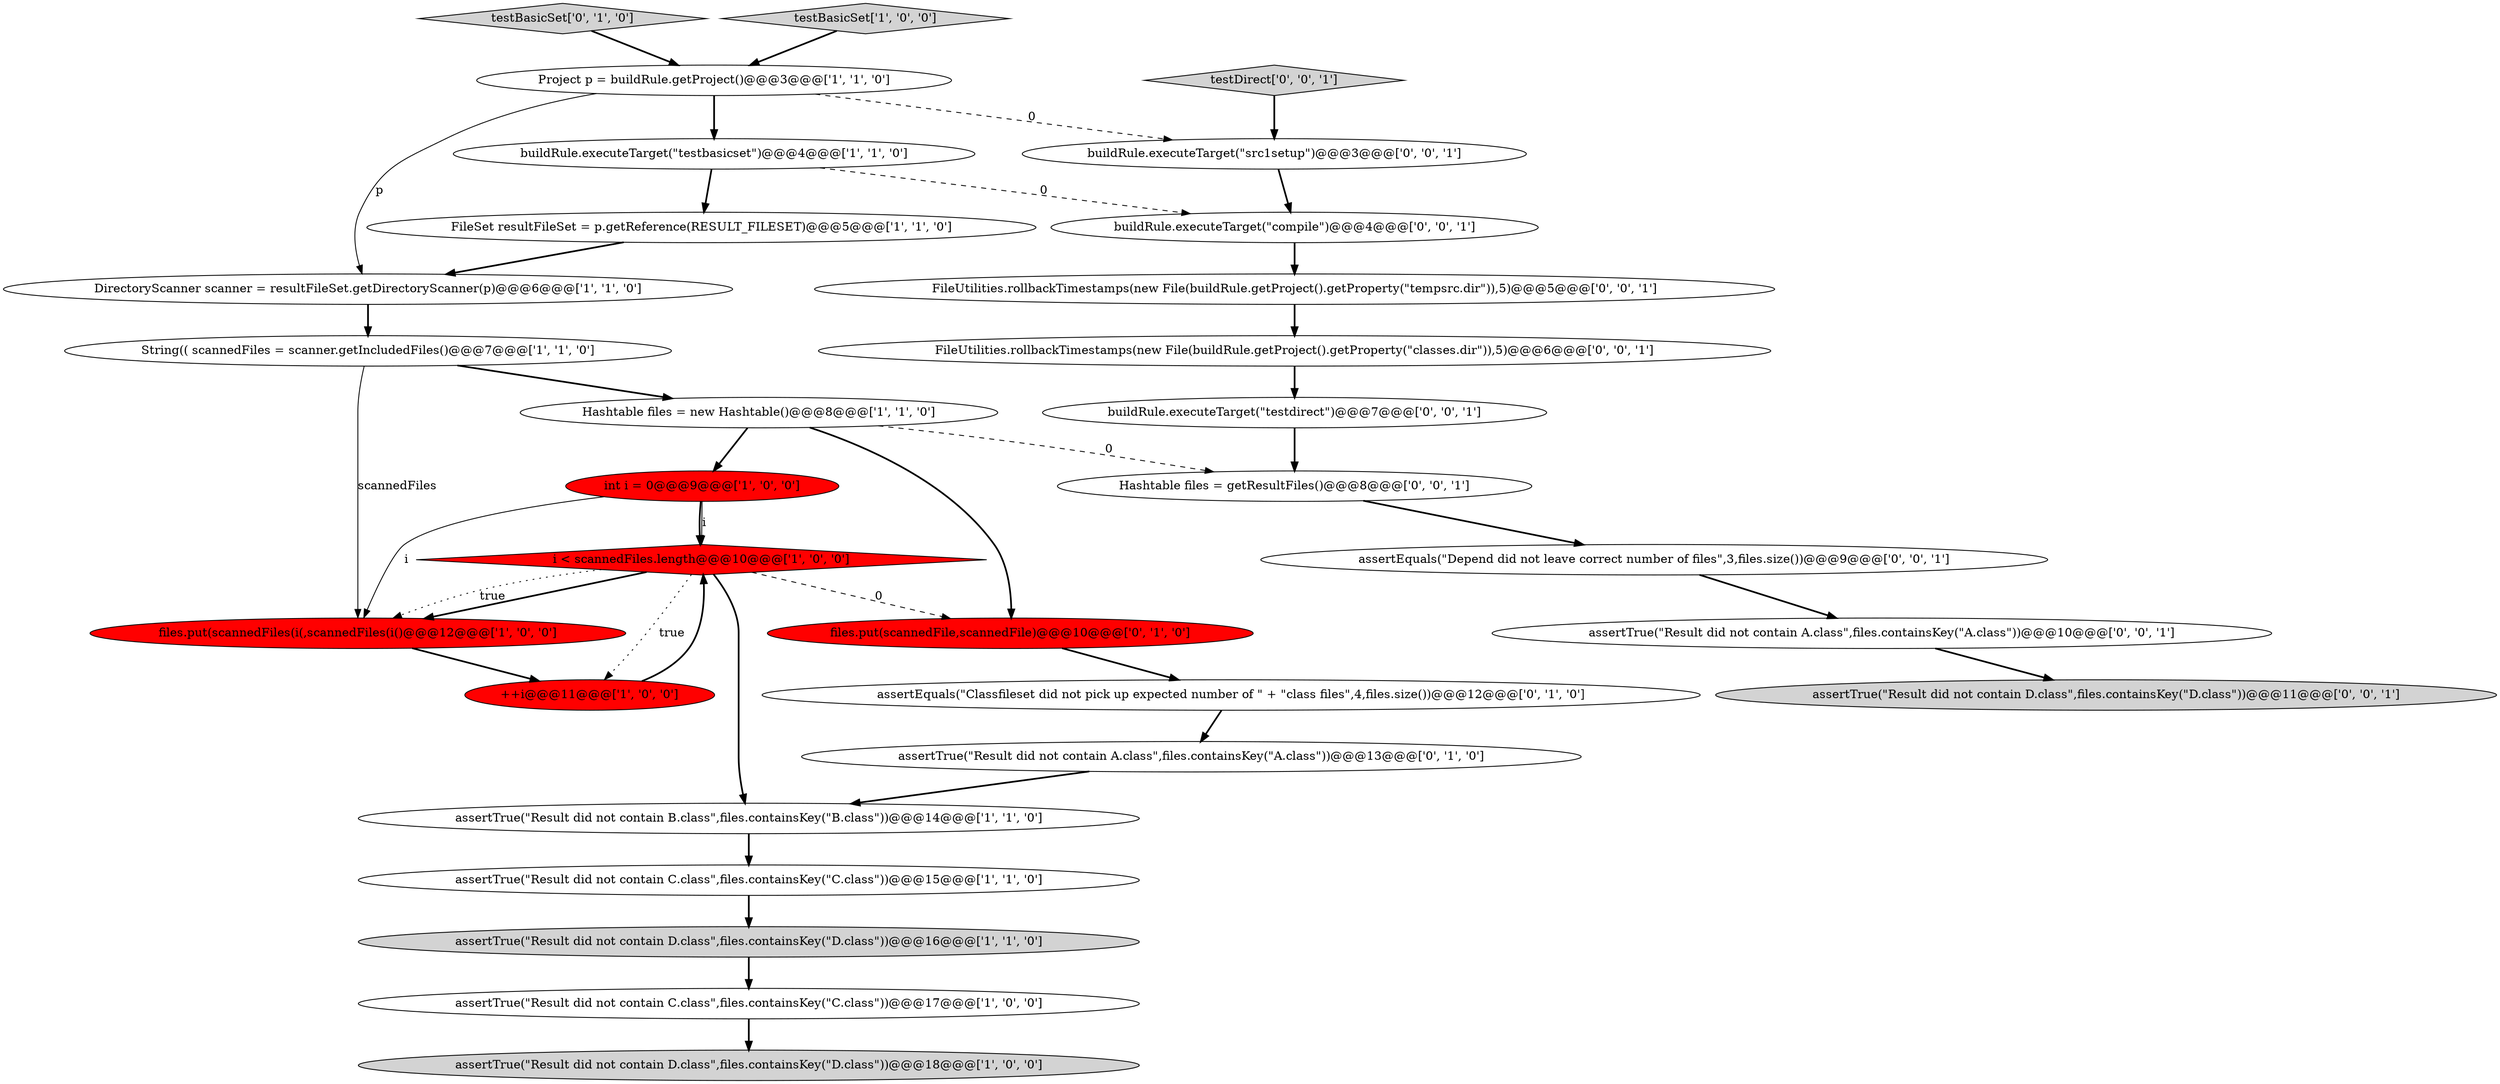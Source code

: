 digraph {
19 [style = filled, label = "assertTrue(\"Result did not contain A.class\",files.containsKey(\"A.class\"))@@@13@@@['0', '1', '0']", fillcolor = white, shape = ellipse image = "AAA0AAABBB2BBB"];
24 [style = filled, label = "assertTrue(\"Result did not contain A.class\",files.containsKey(\"A.class\"))@@@10@@@['0', '0', '1']", fillcolor = white, shape = ellipse image = "AAA0AAABBB3BBB"];
15 [style = filled, label = "files.put(scannedFiles(i(,scannedFiles(i()@@@12@@@['1', '0', '0']", fillcolor = red, shape = ellipse image = "AAA1AAABBB1BBB"];
3 [style = filled, label = "i < scannedFiles.length@@@10@@@['1', '0', '0']", fillcolor = red, shape = diamond image = "AAA1AAABBB1BBB"];
14 [style = filled, label = "FileSet resultFileSet = p.getReference(RESULT_FILESET)@@@5@@@['1', '1', '0']", fillcolor = white, shape = ellipse image = "AAA0AAABBB1BBB"];
18 [style = filled, label = "assertEquals(\"Classfileset did not pick up expected number of \" + \"class files\",4,files.size())@@@12@@@['0', '1', '0']", fillcolor = white, shape = ellipse image = "AAA0AAABBB2BBB"];
16 [style = filled, label = "files.put(scannedFile,scannedFile)@@@10@@@['0', '1', '0']", fillcolor = red, shape = ellipse image = "AAA1AAABBB2BBB"];
26 [style = filled, label = "buildRule.executeTarget(\"src1setup\")@@@3@@@['0', '0', '1']", fillcolor = white, shape = ellipse image = "AAA0AAABBB3BBB"];
5 [style = filled, label = "assertTrue(\"Result did not contain C.class\",files.containsKey(\"C.class\"))@@@17@@@['1', '0', '0']", fillcolor = white, shape = ellipse image = "AAA0AAABBB1BBB"];
22 [style = filled, label = "FileUtilities.rollbackTimestamps(new File(buildRule.getProject().getProperty(\"tempsrc.dir\")),5)@@@5@@@['0', '0', '1']", fillcolor = white, shape = ellipse image = "AAA0AAABBB3BBB"];
25 [style = filled, label = "assertTrue(\"Result did not contain D.class\",files.containsKey(\"D.class\"))@@@11@@@['0', '0', '1']", fillcolor = lightgray, shape = ellipse image = "AAA0AAABBB3BBB"];
21 [style = filled, label = "buildRule.executeTarget(\"compile\")@@@4@@@['0', '0', '1']", fillcolor = white, shape = ellipse image = "AAA0AAABBB3BBB"];
10 [style = filled, label = "assertTrue(\"Result did not contain D.class\",files.containsKey(\"D.class\"))@@@18@@@['1', '0', '0']", fillcolor = lightgray, shape = ellipse image = "AAA0AAABBB1BBB"];
2 [style = filled, label = "assertTrue(\"Result did not contain B.class\",files.containsKey(\"B.class\"))@@@14@@@['1', '1', '0']", fillcolor = white, shape = ellipse image = "AAA0AAABBB1BBB"];
6 [style = filled, label = "Project p = buildRule.getProject()@@@3@@@['1', '1', '0']", fillcolor = white, shape = ellipse image = "AAA0AAABBB1BBB"];
17 [style = filled, label = "testBasicSet['0', '1', '0']", fillcolor = lightgray, shape = diamond image = "AAA0AAABBB2BBB"];
27 [style = filled, label = "buildRule.executeTarget(\"testdirect\")@@@7@@@['0', '0', '1']", fillcolor = white, shape = ellipse image = "AAA0AAABBB3BBB"];
29 [style = filled, label = "assertEquals(\"Depend did not leave correct number of files\",3,files.size())@@@9@@@['0', '0', '1']", fillcolor = white, shape = ellipse image = "AAA0AAABBB3BBB"];
23 [style = filled, label = "testDirect['0', '0', '1']", fillcolor = lightgray, shape = diamond image = "AAA0AAABBB3BBB"];
1 [style = filled, label = "Hashtable files = new Hashtable()@@@8@@@['1', '1', '0']", fillcolor = white, shape = ellipse image = "AAA0AAABBB1BBB"];
4 [style = filled, label = "assertTrue(\"Result did not contain C.class\",files.containsKey(\"C.class\"))@@@15@@@['1', '1', '0']", fillcolor = white, shape = ellipse image = "AAA0AAABBB1BBB"];
13 [style = filled, label = "testBasicSet['1', '0', '0']", fillcolor = lightgray, shape = diamond image = "AAA0AAABBB1BBB"];
7 [style = filled, label = "int i = 0@@@9@@@['1', '0', '0']", fillcolor = red, shape = ellipse image = "AAA1AAABBB1BBB"];
20 [style = filled, label = "Hashtable files = getResultFiles()@@@8@@@['0', '0', '1']", fillcolor = white, shape = ellipse image = "AAA0AAABBB3BBB"];
11 [style = filled, label = "DirectoryScanner scanner = resultFileSet.getDirectoryScanner(p)@@@6@@@['1', '1', '0']", fillcolor = white, shape = ellipse image = "AAA0AAABBB1BBB"];
0 [style = filled, label = "String(( scannedFiles = scanner.getIncludedFiles()@@@7@@@['1', '1', '0']", fillcolor = white, shape = ellipse image = "AAA0AAABBB1BBB"];
28 [style = filled, label = "FileUtilities.rollbackTimestamps(new File(buildRule.getProject().getProperty(\"classes.dir\")),5)@@@6@@@['0', '0', '1']", fillcolor = white, shape = ellipse image = "AAA0AAABBB3BBB"];
8 [style = filled, label = "buildRule.executeTarget(\"testbasicset\")@@@4@@@['1', '1', '0']", fillcolor = white, shape = ellipse image = "AAA0AAABBB1BBB"];
9 [style = filled, label = "assertTrue(\"Result did not contain D.class\",files.containsKey(\"D.class\"))@@@16@@@['1', '1', '0']", fillcolor = lightgray, shape = ellipse image = "AAA0AAABBB1BBB"];
12 [style = filled, label = "++i@@@11@@@['1', '0', '0']", fillcolor = red, shape = ellipse image = "AAA1AAABBB1BBB"];
4->9 [style = bold, label=""];
5->10 [style = bold, label=""];
16->18 [style = bold, label=""];
7->3 [style = solid, label="i"];
17->6 [style = bold, label=""];
20->29 [style = bold, label=""];
6->11 [style = solid, label="p"];
18->19 [style = bold, label=""];
23->26 [style = bold, label=""];
8->14 [style = bold, label=""];
22->28 [style = bold, label=""];
3->15 [style = bold, label=""];
19->2 [style = bold, label=""];
7->15 [style = solid, label="i"];
8->21 [style = dashed, label="0"];
2->4 [style = bold, label=""];
1->7 [style = bold, label=""];
7->3 [style = bold, label=""];
26->21 [style = bold, label=""];
1->20 [style = dashed, label="0"];
11->0 [style = bold, label=""];
3->2 [style = bold, label=""];
21->22 [style = bold, label=""];
1->16 [style = bold, label=""];
6->26 [style = dashed, label="0"];
0->1 [style = bold, label=""];
24->25 [style = bold, label=""];
3->12 [style = dotted, label="true"];
3->15 [style = dotted, label="true"];
6->8 [style = bold, label=""];
9->5 [style = bold, label=""];
15->12 [style = bold, label=""];
12->3 [style = bold, label=""];
28->27 [style = bold, label=""];
13->6 [style = bold, label=""];
29->24 [style = bold, label=""];
14->11 [style = bold, label=""];
27->20 [style = bold, label=""];
0->15 [style = solid, label="scannedFiles"];
3->16 [style = dashed, label="0"];
}
